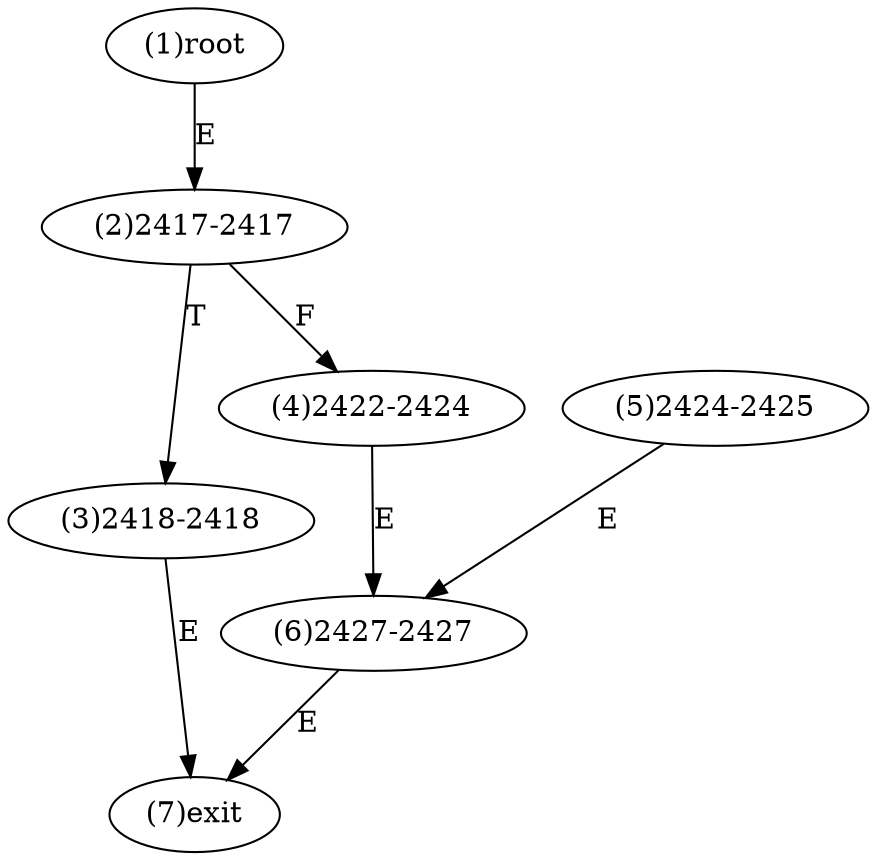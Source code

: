 digraph "" { 
1[ label="(1)root"];
2[ label="(2)2417-2417"];
3[ label="(3)2418-2418"];
4[ label="(4)2422-2424"];
5[ label="(5)2424-2425"];
6[ label="(6)2427-2427"];
7[ label="(7)exit"];
1->2[ label="E"];
2->4[ label="F"];
2->3[ label="T"];
3->7[ label="E"];
4->6[ label="E"];
5->6[ label="E"];
6->7[ label="E"];
}